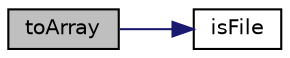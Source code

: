digraph "toArray"
{
  edge [fontname="Helvetica",fontsize="10",labelfontname="Helvetica",labelfontsize="10"];
  node [fontname="Helvetica",fontsize="10",shape=record];
  rankdir="LR";
  Node46 [label="toArray",height=0.2,width=0.4,color="black", fillcolor="grey75", style="filled", fontcolor="black"];
  Node46 -> Node47 [color="midnightblue",fontsize="10",style="solid"];
  Node47 [label="isFile",height=0.2,width=0.4,color="black", fillcolor="white", style="filled",URL="$class_zest_1_1_cache_1_1_zest_cache_1_1_zest_cache.html#acf964fa7d3e69b8c361f2edf5d6790eb"];
}

